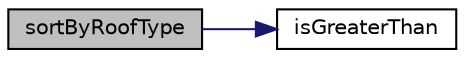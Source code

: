 digraph "sortByRoofType"
{
 // LATEX_PDF_SIZE
  edge [fontname="Helvetica",fontsize="10",labelfontname="Helvetica",labelfontsize="10"];
  node [fontname="Helvetica",fontsize="10",shape=record];
  rankdir="LR";
  Node1 [label="sortByRoofType",height=0.2,width=0.4,color="black", fillcolor="grey75", style="filled", fontcolor="black",tooltip=" "];
  Node1 -> Node2 [color="midnightblue",fontsize="10",style="solid",fontname="Helvetica"];
  Node2 [label="isGreaterThan",height=0.2,width=0.4,color="black", fillcolor="white", style="filled",URL="$sort_8cpp.html#ab92e58b3497485c94a6b765df9db9f02",tooltip=" "];
}
